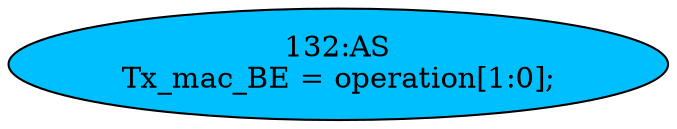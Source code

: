 strict digraph "" {
	node [label="\N"];
	"132:AS"	 [ast="<pyverilog.vparser.ast.Assign object at 0x7fe07b3dbbd0>",
		def_var="['Tx_mac_BE']",
		fillcolor=deepskyblue,
		label="132:AS
Tx_mac_BE = operation[1:0];",
		statements="[]",
		style=filled,
		typ=Assign,
		use_var="['operation']"];
}
